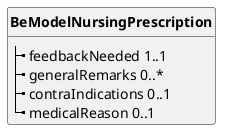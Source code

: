 @startuml
skinparam linetype polyline
hide circle
hide stereotype

class "**BeModelNursingPrescription**" as BeModelNursingPrescription {
  |_ feedbackNeeded 1..1   
  |_ generalRemarks 0..*   
  |_ contraIndications 0..1   
  |_ medicalReason 0..1   
}
@enduml